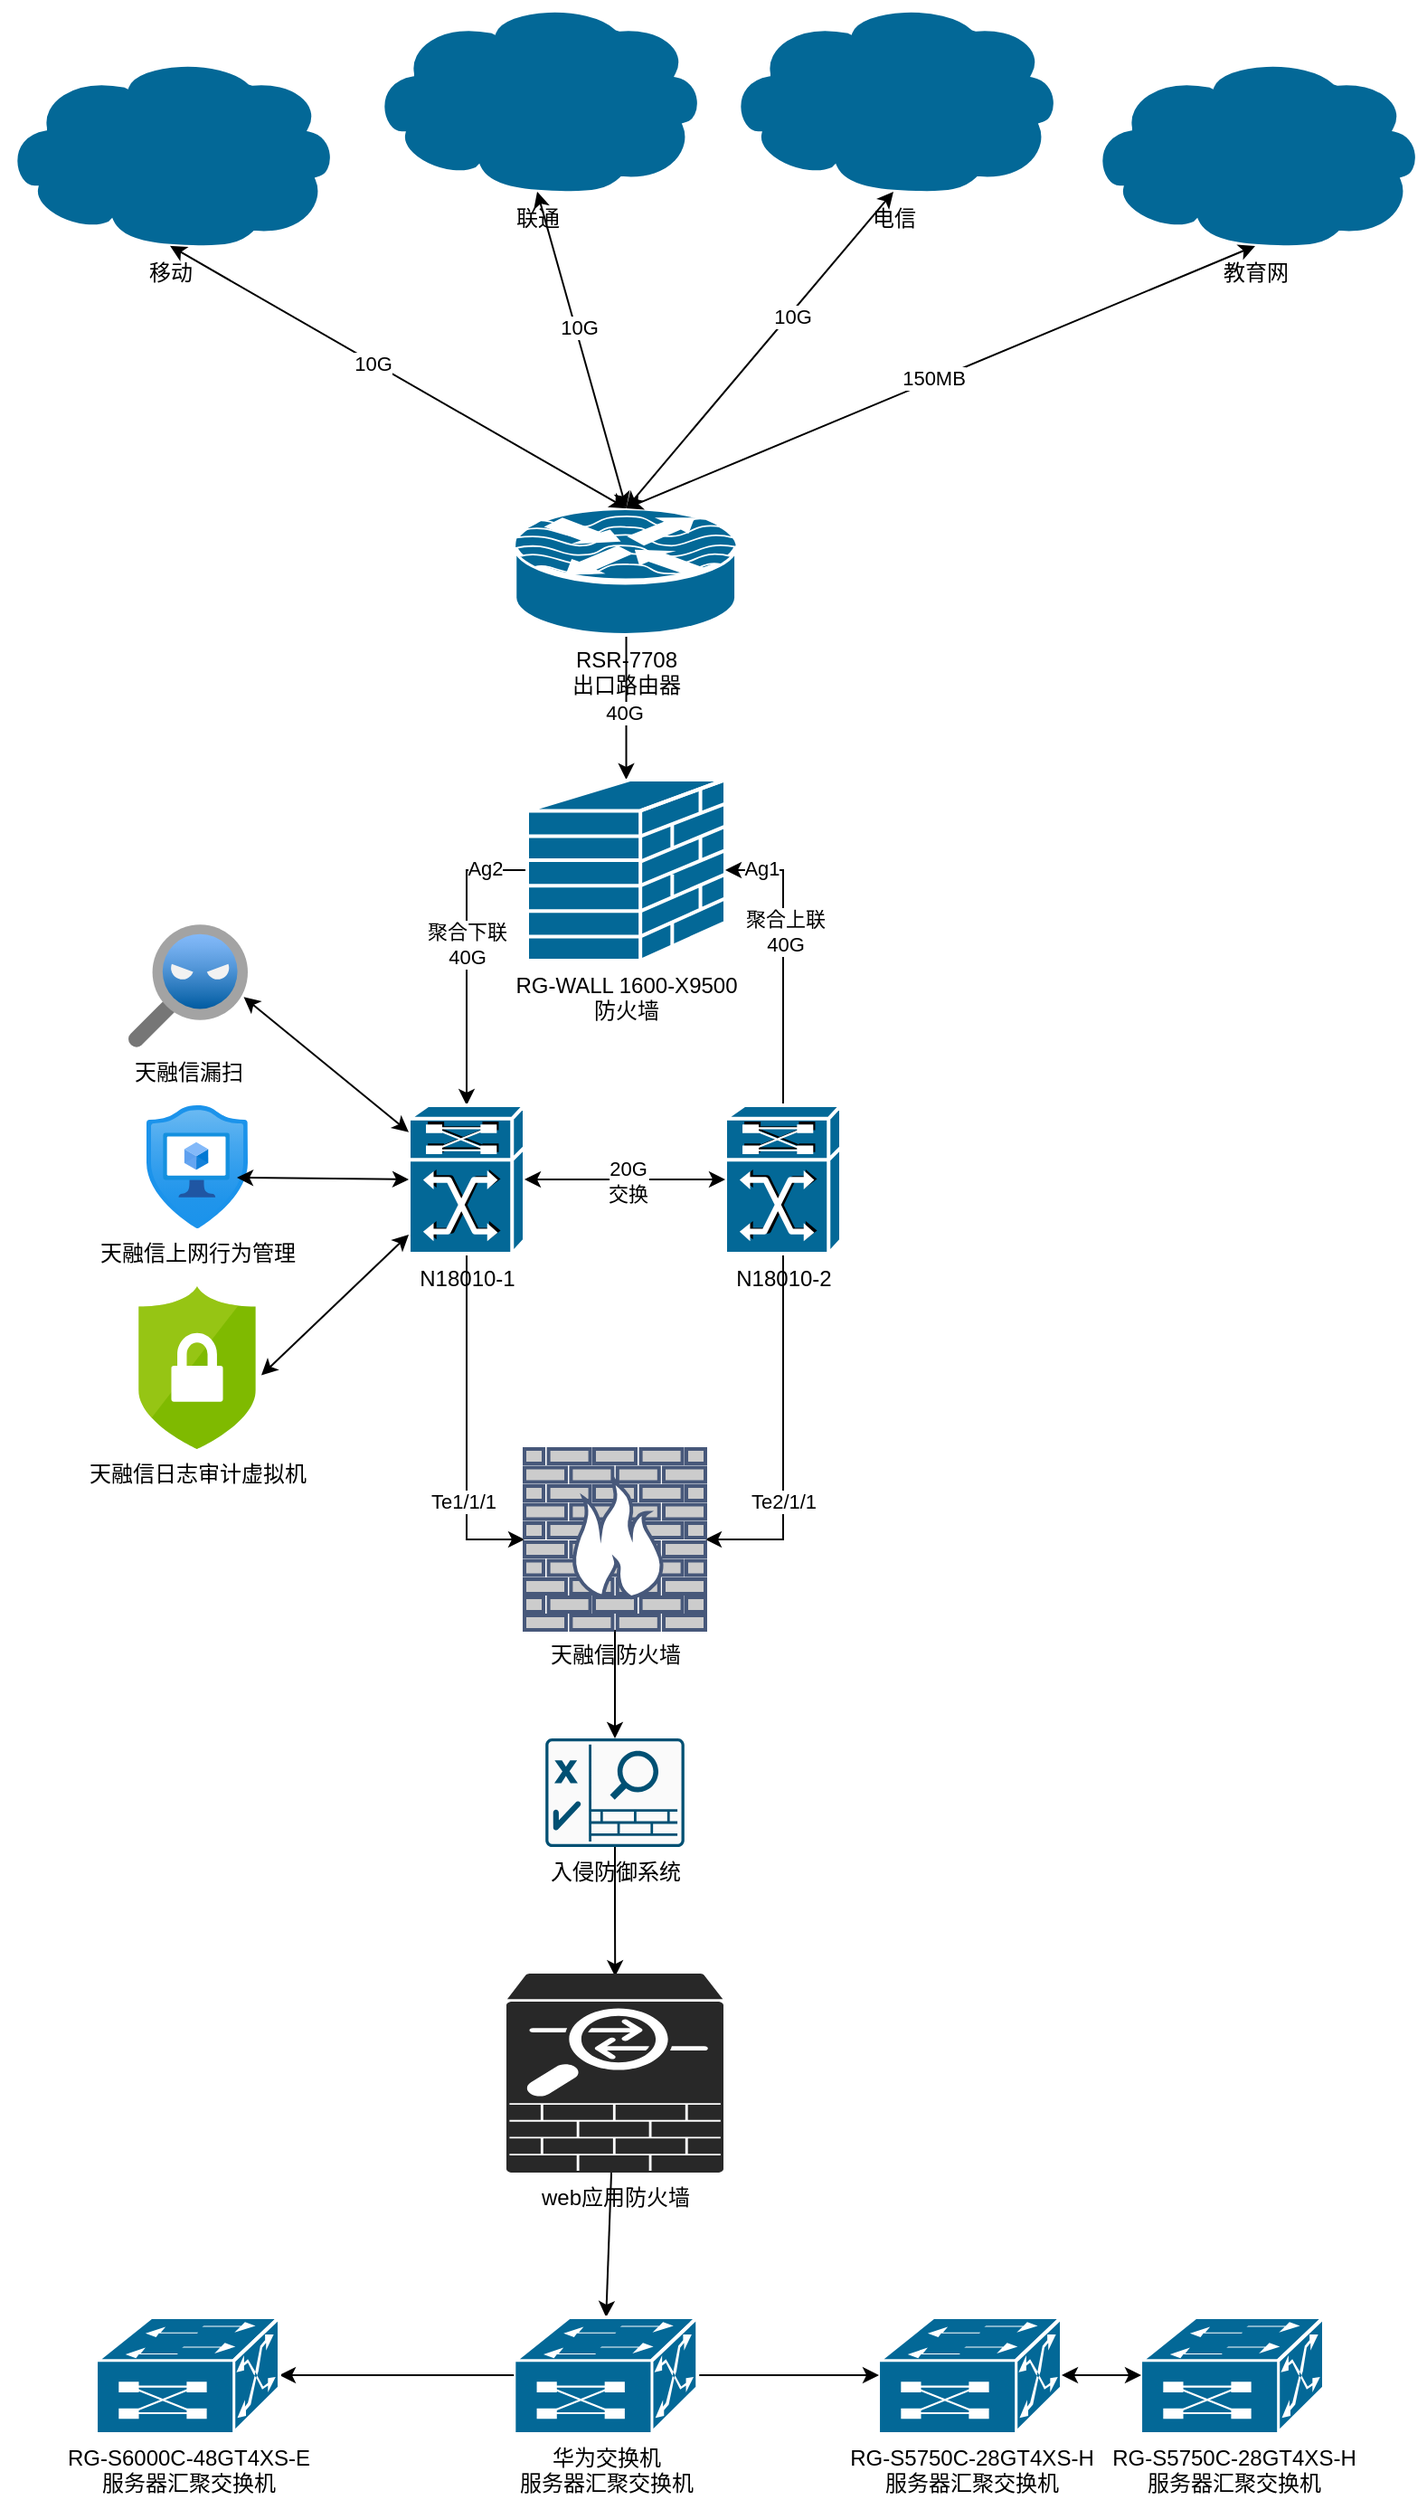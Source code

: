 <mxfile version="21.6.8" type="device">
  <diagram id="6a731a19-8d31-9384-78a2-239565b7b9f0" name="拓扑图">
    <mxGraphModel dx="1645" dy="1890" grid="1" gridSize="10" guides="1" tooltips="1" connect="1" arrows="1" fold="1" page="1" pageScale="1" pageWidth="827" pageHeight="1169" background="none" math="0" shadow="0">
      <root>
        <mxCell id="0" />
        <mxCell id="1" parent="0" />
        <mxCell id="ALVtA8sfWFsUMaP69Oiq-2290" style="edgeStyle=orthogonalEdgeStyle;rounded=0;orthogonalLoop=1;jettySize=auto;html=1;" parent="1" source="ALVtA8sfWFsUMaP69Oiq-2257" target="ALVtA8sfWFsUMaP69Oiq-2286" edge="1">
          <mxGeometry relative="1" as="geometry" />
        </mxCell>
        <mxCell id="ALVtA8sfWFsUMaP69Oiq-2291" value="40G" style="edgeLabel;html=1;align=center;verticalAlign=middle;resizable=0;points=[];" parent="ALVtA8sfWFsUMaP69Oiq-2290" vertex="1" connectable="0">
          <mxGeometry x="0.035" y="-2" relative="1" as="geometry">
            <mxPoint y="1" as="offset" />
          </mxGeometry>
        </mxCell>
        <mxCell id="ALVtA8sfWFsUMaP69Oiq-2257" value="RSR-7708&lt;br&gt;出口路由器" style="shape=mxgraph.cisco.routers.netflow_router;sketch=0;html=1;pointerEvents=1;dashed=0;fillColor=#036897;strokeColor=#ffffff;strokeWidth=2;verticalLabelPosition=bottom;verticalAlign=top;align=center;outlineConnect=0;" parent="1" vertex="1">
          <mxGeometry x="303.63" y="-820" width="123.25" height="70" as="geometry" />
        </mxCell>
        <mxCell id="ALVtA8sfWFsUMaP69Oiq-2258" value="移动" style="shape=mxgraph.cisco.storage.cloud;sketch=0;html=1;pointerEvents=1;dashed=0;fillColor=#036897;strokeColor=#ffffff;strokeWidth=2;verticalLabelPosition=bottom;verticalAlign=top;align=center;outlineConnect=0;" parent="1" vertex="1">
          <mxGeometry x="20" y="-1070" width="186" height="106" as="geometry" />
        </mxCell>
        <mxCell id="ALVtA8sfWFsUMaP69Oiq-2260" value="电信" style="shape=mxgraph.cisco.storage.cloud;sketch=0;html=1;pointerEvents=1;dashed=0;fillColor=#036897;strokeColor=#ffffff;strokeWidth=2;verticalLabelPosition=bottom;verticalAlign=top;align=center;outlineConnect=0;" parent="1" vertex="1">
          <mxGeometry x="420" y="-1100" width="186" height="106" as="geometry" />
        </mxCell>
        <mxCell id="ALVtA8sfWFsUMaP69Oiq-2259" value="联通" style="shape=mxgraph.cisco.storage.cloud;sketch=0;html=1;pointerEvents=1;dashed=0;fillColor=#036897;strokeColor=#ffffff;strokeWidth=2;verticalLabelPosition=bottom;verticalAlign=top;align=center;outlineConnect=0;" parent="1" vertex="1">
          <mxGeometry x="223" y="-1100" width="186" height="106" as="geometry" />
        </mxCell>
        <mxCell id="ALVtA8sfWFsUMaP69Oiq-2275" value="教育网" style="shape=mxgraph.cisco.storage.cloud;sketch=0;html=1;pointerEvents=1;dashed=0;fillColor=#036897;strokeColor=#ffffff;strokeWidth=2;verticalLabelPosition=bottom;verticalAlign=top;align=center;outlineConnect=0;" parent="1" vertex="1">
          <mxGeometry x="620" y="-1070" width="186" height="106" as="geometry" />
        </mxCell>
        <mxCell id="ALVtA8sfWFsUMaP69Oiq-2278" value="" style="endArrow=classic;startArrow=classic;html=1;rounded=0;entryX=0.5;entryY=0.99;entryDx=0;entryDy=0;entryPerimeter=0;exitX=0.5;exitY=0;exitDx=0;exitDy=0;exitPerimeter=0;" parent="1" source="ALVtA8sfWFsUMaP69Oiq-2257" target="ALVtA8sfWFsUMaP69Oiq-2275" edge="1">
          <mxGeometry width="50" height="50" relative="1" as="geometry">
            <mxPoint x="640" y="-770" as="sourcePoint" />
            <mxPoint x="690" y="-820" as="targetPoint" />
          </mxGeometry>
        </mxCell>
        <mxCell id="ALVtA8sfWFsUMaP69Oiq-2285" value="150MB&lt;br&gt;" style="edgeLabel;html=1;align=center;verticalAlign=middle;resizable=0;points=[];" parent="ALVtA8sfWFsUMaP69Oiq-2278" vertex="1" connectable="0">
          <mxGeometry x="-0.018" y="2" relative="1" as="geometry">
            <mxPoint y="1" as="offset" />
          </mxGeometry>
        </mxCell>
        <mxCell id="ALVtA8sfWFsUMaP69Oiq-2279" value="" style="endArrow=classic;startArrow=classic;html=1;rounded=0;entryX=0.5;entryY=0.99;entryDx=0;entryDy=0;entryPerimeter=0;exitX=0.5;exitY=0;exitDx=0;exitDy=0;exitPerimeter=0;" parent="1" source="ALVtA8sfWFsUMaP69Oiq-2257" target="ALVtA8sfWFsUMaP69Oiq-2260" edge="1">
          <mxGeometry width="50" height="50" relative="1" as="geometry">
            <mxPoint x="640" y="-770" as="sourcePoint" />
            <mxPoint x="690" y="-820" as="targetPoint" />
          </mxGeometry>
        </mxCell>
        <mxCell id="ALVtA8sfWFsUMaP69Oiq-2284" value="10G" style="edgeLabel;html=1;align=center;verticalAlign=middle;resizable=0;points=[];" parent="ALVtA8sfWFsUMaP69Oiq-2279" vertex="1" connectable="0">
          <mxGeometry x="0.223" y="-2" relative="1" as="geometry">
            <mxPoint y="-1" as="offset" />
          </mxGeometry>
        </mxCell>
        <mxCell id="ALVtA8sfWFsUMaP69Oiq-2280" value="" style="endArrow=classic;startArrow=classic;html=1;rounded=0;entryX=0.5;entryY=0.99;entryDx=0;entryDy=0;entryPerimeter=0;exitX=0.5;exitY=0;exitDx=0;exitDy=0;exitPerimeter=0;" parent="1" source="ALVtA8sfWFsUMaP69Oiq-2257" target="ALVtA8sfWFsUMaP69Oiq-2259" edge="1">
          <mxGeometry width="50" height="50" relative="1" as="geometry">
            <mxPoint x="640" y="-770" as="sourcePoint" />
            <mxPoint x="690" y="-820" as="targetPoint" />
          </mxGeometry>
        </mxCell>
        <mxCell id="ALVtA8sfWFsUMaP69Oiq-2283" value="10G&lt;br&gt;" style="edgeLabel;html=1;align=center;verticalAlign=middle;resizable=0;points=[];" parent="ALVtA8sfWFsUMaP69Oiq-2280" vertex="1" connectable="0">
          <mxGeometry x="0.145" y="-2" relative="1" as="geometry">
            <mxPoint as="offset" />
          </mxGeometry>
        </mxCell>
        <mxCell id="ALVtA8sfWFsUMaP69Oiq-2281" value="" style="endArrow=classic;startArrow=classic;html=1;rounded=0;entryX=0.5;entryY=0.99;entryDx=0;entryDy=0;entryPerimeter=0;exitX=0.5;exitY=0;exitDx=0;exitDy=0;exitPerimeter=0;" parent="1" source="ALVtA8sfWFsUMaP69Oiq-2257" target="ALVtA8sfWFsUMaP69Oiq-2258" edge="1">
          <mxGeometry width="50" height="50" relative="1" as="geometry">
            <mxPoint x="507" y="-650.94" as="sourcePoint" />
            <mxPoint x="-70" y="-820" as="targetPoint" />
          </mxGeometry>
        </mxCell>
        <mxCell id="ALVtA8sfWFsUMaP69Oiq-2282" value="10G&lt;br&gt;" style="edgeLabel;html=1;align=center;verticalAlign=middle;resizable=0;points=[];" parent="ALVtA8sfWFsUMaP69Oiq-2281" vertex="1" connectable="0">
          <mxGeometry x="0.119" y="1" relative="1" as="geometry">
            <mxPoint x="1" as="offset" />
          </mxGeometry>
        </mxCell>
        <mxCell id="ALVtA8sfWFsUMaP69Oiq-2300" style="edgeStyle=orthogonalEdgeStyle;rounded=0;orthogonalLoop=1;jettySize=auto;html=1;" parent="1" source="ALVtA8sfWFsUMaP69Oiq-2286" target="ALVtA8sfWFsUMaP69Oiq-2292" edge="1">
          <mxGeometry relative="1" as="geometry" />
        </mxCell>
        <mxCell id="ALVtA8sfWFsUMaP69Oiq-2301" value="聚合下联&lt;br&gt;40G" style="edgeLabel;html=1;align=center;verticalAlign=middle;resizable=0;points=[];" parent="ALVtA8sfWFsUMaP69Oiq-2300" vertex="1" connectable="0">
          <mxGeometry x="-0.097" relative="1" as="geometry">
            <mxPoint as="offset" />
          </mxGeometry>
        </mxCell>
        <mxCell id="ALVtA8sfWFsUMaP69Oiq-2305" value="Ag2" style="edgeLabel;html=1;align=center;verticalAlign=middle;resizable=0;points=[];" parent="ALVtA8sfWFsUMaP69Oiq-2300" vertex="1" connectable="0">
          <mxGeometry x="-0.704" y="-1" relative="1" as="geometry">
            <mxPoint as="offset" />
          </mxGeometry>
        </mxCell>
        <mxCell id="ALVtA8sfWFsUMaP69Oiq-2286" value="RG-WALL 1600-X9500&lt;br&gt;防火墙" style="shape=mxgraph.cisco.security.firewall;sketch=0;html=1;pointerEvents=1;dashed=0;fillColor=#036897;strokeColor=#ffffff;strokeWidth=2;verticalLabelPosition=bottom;verticalAlign=top;align=center;outlineConnect=0;" parent="1" vertex="1">
          <mxGeometry x="310.5" y="-670" width="109.5" height="100" as="geometry" />
        </mxCell>
        <mxCell id="ALVtA8sfWFsUMaP69Oiq-2309" style="edgeStyle=orthogonalEdgeStyle;rounded=0;orthogonalLoop=1;jettySize=auto;html=1;entryX=0;entryY=0.5;entryDx=0;entryDy=0;entryPerimeter=0;" parent="1" source="ALVtA8sfWFsUMaP69Oiq-2292" target="ALVtA8sfWFsUMaP69Oiq-2308" edge="1">
          <mxGeometry relative="1" as="geometry" />
        </mxCell>
        <mxCell id="ALVtA8sfWFsUMaP69Oiq-2313" value="Te1/1/1&lt;br&gt;" style="edgeLabel;html=1;align=center;verticalAlign=middle;resizable=0;points=[];" parent="ALVtA8sfWFsUMaP69Oiq-2309" vertex="1" connectable="0">
          <mxGeometry x="0.435" y="-2" relative="1" as="geometry">
            <mxPoint as="offset" />
          </mxGeometry>
        </mxCell>
        <mxCell id="ALVtA8sfWFsUMaP69Oiq-2292" value="N18010-1" style="shape=mxgraph.cisco.routers.atm_tag_switch_router;sketch=0;html=1;pointerEvents=1;dashed=0;fillColor=#036897;strokeColor=#ffffff;strokeWidth=2;verticalLabelPosition=bottom;verticalAlign=top;align=center;outlineConnect=0;" parent="1" vertex="1">
          <mxGeometry x="245" y="-490" width="64" height="82" as="geometry" />
        </mxCell>
        <mxCell id="ALVtA8sfWFsUMaP69Oiq-2302" style="edgeStyle=orthogonalEdgeStyle;rounded=0;orthogonalLoop=1;jettySize=auto;html=1;entryX=1;entryY=0.5;entryDx=0;entryDy=0;entryPerimeter=0;" parent="1" source="ALVtA8sfWFsUMaP69Oiq-2293" target="ALVtA8sfWFsUMaP69Oiq-2286" edge="1">
          <mxGeometry relative="1" as="geometry" />
        </mxCell>
        <mxCell id="ALVtA8sfWFsUMaP69Oiq-2303" value="聚合上联&lt;br&gt;40G" style="edgeLabel;html=1;align=center;verticalAlign=middle;resizable=0;points=[];" parent="ALVtA8sfWFsUMaP69Oiq-2302" vertex="1" connectable="0">
          <mxGeometry x="0.19" y="-1" relative="1" as="geometry">
            <mxPoint as="offset" />
          </mxGeometry>
        </mxCell>
        <mxCell id="ALVtA8sfWFsUMaP69Oiq-2306" value="Ag1&lt;br&gt;" style="edgeLabel;html=1;align=center;verticalAlign=middle;resizable=0;points=[];" parent="ALVtA8sfWFsUMaP69Oiq-2302" vertex="1" connectable="0">
          <mxGeometry x="0.754" y="-1" relative="1" as="geometry">
            <mxPoint as="offset" />
          </mxGeometry>
        </mxCell>
        <mxCell id="ALVtA8sfWFsUMaP69Oiq-2310" style="edgeStyle=orthogonalEdgeStyle;rounded=0;orthogonalLoop=1;jettySize=auto;html=1;exitX=0.5;exitY=1;exitDx=0;exitDy=0;exitPerimeter=0;entryX=1;entryY=0.5;entryDx=0;entryDy=0;entryPerimeter=0;" parent="1" source="ALVtA8sfWFsUMaP69Oiq-2293" target="ALVtA8sfWFsUMaP69Oiq-2308" edge="1">
          <mxGeometry relative="1" as="geometry" />
        </mxCell>
        <mxCell id="ALVtA8sfWFsUMaP69Oiq-2314" value="Te2/1/1&lt;br&gt;" style="edgeLabel;html=1;align=center;verticalAlign=middle;resizable=0;points=[];" parent="ALVtA8sfWFsUMaP69Oiq-2310" vertex="1" connectable="0">
          <mxGeometry x="0.357" relative="1" as="geometry">
            <mxPoint as="offset" />
          </mxGeometry>
        </mxCell>
        <mxCell id="ALVtA8sfWFsUMaP69Oiq-2293" value="N18010-2" style="shape=mxgraph.cisco.routers.atm_tag_switch_router;sketch=0;html=1;pointerEvents=1;dashed=0;fillColor=#036897;strokeColor=#ffffff;strokeWidth=2;verticalLabelPosition=bottom;verticalAlign=top;align=center;outlineConnect=0;" parent="1" vertex="1">
          <mxGeometry x="420" y="-490" width="64" height="82" as="geometry" />
        </mxCell>
        <mxCell id="ALVtA8sfWFsUMaP69Oiq-2296" value="" style="endArrow=classic;startArrow=classic;html=1;rounded=0;" parent="1" source="ALVtA8sfWFsUMaP69Oiq-2292" target="ALVtA8sfWFsUMaP69Oiq-2293" edge="1">
          <mxGeometry width="50" height="50" relative="1" as="geometry">
            <mxPoint x="330" y="-430" as="sourcePoint" />
            <mxPoint x="390" y="-430" as="targetPoint" />
          </mxGeometry>
        </mxCell>
        <mxCell id="ALVtA8sfWFsUMaP69Oiq-2299" value="20G&lt;br&gt;交换" style="edgeLabel;html=1;align=center;verticalAlign=middle;resizable=0;points=[];" parent="ALVtA8sfWFsUMaP69Oiq-2296" vertex="1" connectable="0">
          <mxGeometry x="0.028" y="-1" relative="1" as="geometry">
            <mxPoint as="offset" />
          </mxGeometry>
        </mxCell>
        <mxCell id="ALVtA8sfWFsUMaP69Oiq-2322" style="edgeStyle=orthogonalEdgeStyle;rounded=0;orthogonalLoop=1;jettySize=auto;html=1;entryX=0.5;entryY=0;entryDx=0;entryDy=0;entryPerimeter=0;" parent="1" source="ALVtA8sfWFsUMaP69Oiq-2308" target="ALVtA8sfWFsUMaP69Oiq-2320" edge="1">
          <mxGeometry relative="1" as="geometry" />
        </mxCell>
        <mxCell id="ALVtA8sfWFsUMaP69Oiq-2308" value="&lt;font color=&quot;#000000&quot;&gt;天融信防火墙&lt;/font&gt;" style="fontColor=#0066CC;verticalAlign=top;verticalLabelPosition=bottom;labelPosition=center;align=center;html=1;outlineConnect=0;fillColor=#CCCCCC;strokeColor=#47587A;gradientColor=none;gradientDirection=north;strokeWidth=2;shape=mxgraph.networks.firewall;" parent="1" vertex="1">
          <mxGeometry x="309" y="-300" width="100" height="100" as="geometry" />
        </mxCell>
        <mxCell id="ALVtA8sfWFsUMaP69Oiq-2315" value="天融信漏扫" style="image;aspect=fixed;html=1;points=[];align=center;fontSize=12;image=img/lib/azure2/security/Detonation.svg;fontColor=#000000;" parent="1" vertex="1">
          <mxGeometry x="90" y="-590" width="66" height="68" as="geometry" />
        </mxCell>
        <mxCell id="ALVtA8sfWFsUMaP69Oiq-2316" value="天融信上网行为管理" style="image;aspect=fixed;html=1;points=[];align=center;fontSize=12;image=img/lib/azure2/security/Application_Security_Groups.svg;" parent="1" vertex="1">
          <mxGeometry x="100" y="-490" width="56.0" height="68" as="geometry" />
        </mxCell>
        <mxCell id="ALVtA8sfWFsUMaP69Oiq-2318" value="天融信日志审计虚拟机" style="image;sketch=0;aspect=fixed;html=1;points=[];align=center;fontSize=12;image=img/lib/mscae/Security_Center.svg;" parent="1" vertex="1">
          <mxGeometry x="95.6" y="-390" width="64.8" height="90" as="geometry" />
        </mxCell>
        <mxCell id="ALVtA8sfWFsUMaP69Oiq-2324" style="edgeStyle=orthogonalEdgeStyle;rounded=0;orthogonalLoop=1;jettySize=auto;html=1;entryX=0.501;entryY=0.015;entryDx=0;entryDy=0;entryPerimeter=0;" parent="1" source="ALVtA8sfWFsUMaP69Oiq-2320" target="ALVtA8sfWFsUMaP69Oiq-2321" edge="1">
          <mxGeometry relative="1" as="geometry" />
        </mxCell>
        <mxCell id="ALVtA8sfWFsUMaP69Oiq-2320" value="入侵防御系统" style="sketch=0;points=[[0.015,0.015,0],[0.985,0.015,0],[0.985,0.985,0],[0.015,0.985,0],[0.25,0,0],[0.5,0,0],[0.75,0,0],[1,0.25,0],[1,0.5,0],[1,0.75,0],[0.75,1,0],[0.5,1,0],[0.25,1,0],[0,0.75,0],[0,0.5,0],[0,0.25,0]];verticalLabelPosition=bottom;html=1;verticalAlign=top;aspect=fixed;align=center;pointerEvents=1;shape=mxgraph.cisco19.rect;prIcon=nac_appliance;fillColor=#FAFAFA;strokeColor=#005073;" parent="1" vertex="1">
          <mxGeometry x="320.6" y="-140" width="76.8" height="60" as="geometry" />
        </mxCell>
        <mxCell id="ALVtA8sfWFsUMaP69Oiq-2329" style="edgeStyle=orthogonalEdgeStyle;rounded=0;orthogonalLoop=1;jettySize=auto;html=1;exitX=0;exitY=0.5;exitDx=0;exitDy=0;exitPerimeter=0;" parent="1" source="iXKRna1suz0sFZiJSeBb-6" target="ALVtA8sfWFsUMaP69Oiq-2326" edge="1">
          <mxGeometry relative="1" as="geometry" />
        </mxCell>
        <mxCell id="iXKRna1suz0sFZiJSeBb-7" style="edgeStyle=none;rounded=0;orthogonalLoop=1;jettySize=auto;html=1;entryX=0.5;entryY=0;entryDx=0;entryDy=0;entryPerimeter=0;" edge="1" parent="1" source="ALVtA8sfWFsUMaP69Oiq-2321" target="iXKRna1suz0sFZiJSeBb-6">
          <mxGeometry relative="1" as="geometry" />
        </mxCell>
        <mxCell id="ALVtA8sfWFsUMaP69Oiq-2321" value="web应用防火墙" style="verticalLabelPosition=bottom;sketch=0;html=1;fillColor=#282828;strokeColor=none;verticalAlign=top;pointerEvents=1;align=center;shape=mxgraph.cisco_safe.security_icons.icon9;" parent="1" vertex="1">
          <mxGeometry x="299" y="-10" width="120" height="110" as="geometry" />
        </mxCell>
        <mxCell id="ALVtA8sfWFsUMaP69Oiq-2325" value="RG-S5750C-28GT4XS-H&lt;br&gt;服务器汇聚交换机" style="shape=mxgraph.cisco.switches.multiswitch_device;sketch=0;html=1;pointerEvents=1;dashed=0;fillColor=#036897;strokeColor=#ffffff;strokeWidth=2;verticalLabelPosition=bottom;verticalAlign=top;align=center;outlineConnect=0;" parent="1" vertex="1">
          <mxGeometry x="505" y="180" width="101" height="64" as="geometry" />
        </mxCell>
        <mxCell id="ALVtA8sfWFsUMaP69Oiq-2326" value="RG-S6000C-48GT4XS-E&lt;br&gt;服务器汇聚交换机" style="shape=mxgraph.cisco.switches.multiswitch_device;sketch=0;html=1;pointerEvents=1;dashed=0;fillColor=#036897;strokeColor=#ffffff;strokeWidth=2;verticalLabelPosition=bottom;verticalAlign=top;align=center;outlineConnect=0;" parent="1" vertex="1">
          <mxGeometry x="72.5" y="180" width="101" height="64" as="geometry" />
        </mxCell>
        <mxCell id="ALVtA8sfWFsUMaP69Oiq-2331" value="" style="endArrow=classic;startArrow=classic;html=1;rounded=0;exitX=1.048;exitY=0.547;exitDx=0;exitDy=0;exitPerimeter=0;" parent="1" source="ALVtA8sfWFsUMaP69Oiq-2318" target="ALVtA8sfWFsUMaP69Oiq-2292" edge="1">
          <mxGeometry width="50" height="50" relative="1" as="geometry">
            <mxPoint x="180" y="-430" as="sourcePoint" />
            <mxPoint x="230" y="-480" as="targetPoint" />
          </mxGeometry>
        </mxCell>
        <mxCell id="ALVtA8sfWFsUMaP69Oiq-2332" value="" style="endArrow=classic;startArrow=classic;html=1;rounded=0;entryX=0;entryY=0.5;entryDx=0;entryDy=0;entryPerimeter=0;exitX=0.893;exitY=0.588;exitDx=0;exitDy=0;exitPerimeter=0;" parent="1" source="ALVtA8sfWFsUMaP69Oiq-2316" target="ALVtA8sfWFsUMaP69Oiq-2292" edge="1">
          <mxGeometry width="50" height="50" relative="1" as="geometry">
            <mxPoint x="180" y="-430" as="sourcePoint" />
            <mxPoint x="230" y="-480" as="targetPoint" />
          </mxGeometry>
        </mxCell>
        <mxCell id="ALVtA8sfWFsUMaP69Oiq-2333" value="" style="endArrow=classic;startArrow=classic;html=1;rounded=0;entryX=0.966;entryY=0.591;entryDx=0;entryDy=0;entryPerimeter=0;" parent="1" source="ALVtA8sfWFsUMaP69Oiq-2292" target="ALVtA8sfWFsUMaP69Oiq-2315" edge="1">
          <mxGeometry width="50" height="50" relative="1" as="geometry">
            <mxPoint x="170" y="-510" as="sourcePoint" />
            <mxPoint x="180" y="-570" as="targetPoint" />
          </mxGeometry>
        </mxCell>
        <mxCell id="iXKRna1suz0sFZiJSeBb-1" value="RG-S5750C-28GT4XS-H&lt;br&gt;服务器汇聚交换机" style="shape=mxgraph.cisco.switches.multiswitch_device;sketch=0;html=1;pointerEvents=1;dashed=0;fillColor=#036897;strokeColor=#ffffff;strokeWidth=2;verticalLabelPosition=bottom;verticalAlign=top;align=center;outlineConnect=0;" vertex="1" parent="1">
          <mxGeometry x="650" y="180" width="101" height="64" as="geometry" />
        </mxCell>
        <mxCell id="iXKRna1suz0sFZiJSeBb-3" value="" style="endArrow=classic;startArrow=classic;html=1;rounded=0;entryX=0;entryY=0.5;entryDx=0;entryDy=0;entryPerimeter=0;exitX=1;exitY=0.5;exitDx=0;exitDy=0;exitPerimeter=0;" edge="1" parent="1" source="ALVtA8sfWFsUMaP69Oiq-2325" target="iXKRna1suz0sFZiJSeBb-1">
          <mxGeometry width="50" height="50" relative="1" as="geometry">
            <mxPoint x="250" y="330" as="sourcePoint" />
            <mxPoint x="300" y="280" as="targetPoint" />
          </mxGeometry>
        </mxCell>
        <mxCell id="iXKRna1suz0sFZiJSeBb-14" style="edgeStyle=none;rounded=0;orthogonalLoop=1;jettySize=auto;html=1;" edge="1" parent="1" source="iXKRna1suz0sFZiJSeBb-6" target="ALVtA8sfWFsUMaP69Oiq-2325">
          <mxGeometry relative="1" as="geometry" />
        </mxCell>
        <mxCell id="iXKRna1suz0sFZiJSeBb-6" value="华为交换机&lt;br&gt;服务器汇聚交换机" style="shape=mxgraph.cisco.switches.multiswitch_device;sketch=0;html=1;pointerEvents=1;dashed=0;fillColor=#036897;strokeColor=#ffffff;strokeWidth=2;verticalLabelPosition=bottom;verticalAlign=top;align=center;outlineConnect=0;" vertex="1" parent="1">
          <mxGeometry x="303.63" y="180" width="101" height="64" as="geometry" />
        </mxCell>
      </root>
    </mxGraphModel>
  </diagram>
</mxfile>
